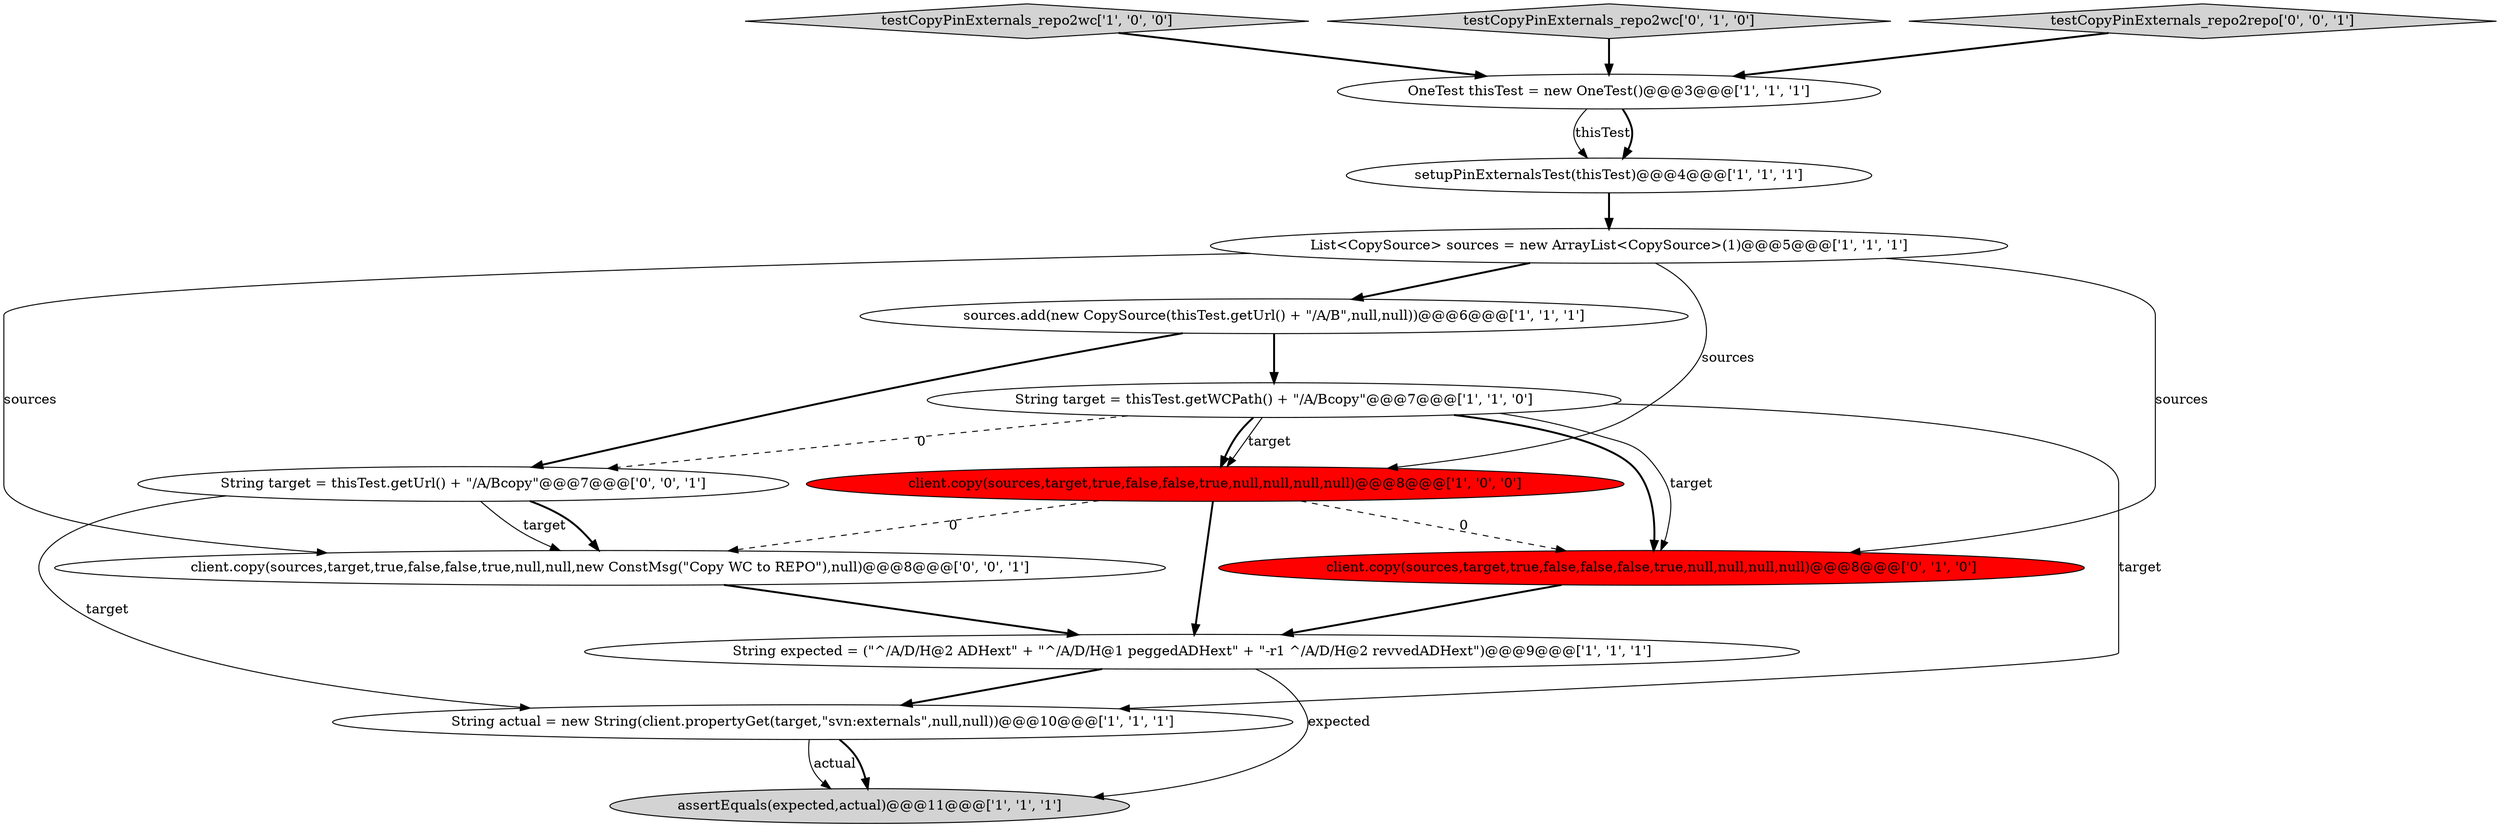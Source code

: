 digraph {
13 [style = filled, label = "client.copy(sources,target,true,false,false,true,null,null,new ConstMsg(\"Copy WC to REPO\"),null)@@@8@@@['0', '0', '1']", fillcolor = white, shape = ellipse image = "AAA0AAABBB3BBB"];
8 [style = filled, label = "client.copy(sources,target,true,false,false,true,null,null,null,null)@@@8@@@['1', '0', '0']", fillcolor = red, shape = ellipse image = "AAA1AAABBB1BBB"];
3 [style = filled, label = "setupPinExternalsTest(thisTest)@@@4@@@['1', '1', '1']", fillcolor = white, shape = ellipse image = "AAA0AAABBB1BBB"];
6 [style = filled, label = "assertEquals(expected,actual)@@@11@@@['1', '1', '1']", fillcolor = lightgray, shape = ellipse image = "AAA0AAABBB1BBB"];
5 [style = filled, label = "String actual = new String(client.propertyGet(target,\"svn:externals\",null,null))@@@10@@@['1', '1', '1']", fillcolor = white, shape = ellipse image = "AAA0AAABBB1BBB"];
2 [style = filled, label = "sources.add(new CopySource(thisTest.getUrl() + \"/A/B\",null,null))@@@6@@@['1', '1', '1']", fillcolor = white, shape = ellipse image = "AAA0AAABBB1BBB"];
11 [style = filled, label = "client.copy(sources,target,true,false,false,false,true,null,null,null,null)@@@8@@@['0', '1', '0']", fillcolor = red, shape = ellipse image = "AAA1AAABBB2BBB"];
9 [style = filled, label = "String target = thisTest.getWCPath() + \"/A/Bcopy\"@@@7@@@['1', '1', '0']", fillcolor = white, shape = ellipse image = "AAA0AAABBB1BBB"];
4 [style = filled, label = "String expected = (\"^/A/D/H@2 ADHext\" + \"^/A/D/H@1 peggedADHext\" + \"-r1 ^/A/D/H@2 revvedADHext\")@@@9@@@['1', '1', '1']", fillcolor = white, shape = ellipse image = "AAA0AAABBB1BBB"];
14 [style = filled, label = "String target = thisTest.getUrl() + \"/A/Bcopy\"@@@7@@@['0', '0', '1']", fillcolor = white, shape = ellipse image = "AAA0AAABBB3BBB"];
1 [style = filled, label = "List<CopySource> sources = new ArrayList<CopySource>(1)@@@5@@@['1', '1', '1']", fillcolor = white, shape = ellipse image = "AAA0AAABBB1BBB"];
0 [style = filled, label = "testCopyPinExternals_repo2wc['1', '0', '0']", fillcolor = lightgray, shape = diamond image = "AAA0AAABBB1BBB"];
10 [style = filled, label = "testCopyPinExternals_repo2wc['0', '1', '0']", fillcolor = lightgray, shape = diamond image = "AAA0AAABBB2BBB"];
12 [style = filled, label = "testCopyPinExternals_repo2repo['0', '0', '1']", fillcolor = lightgray, shape = diamond image = "AAA0AAABBB3BBB"];
7 [style = filled, label = "OneTest thisTest = new OneTest()@@@3@@@['1', '1', '1']", fillcolor = white, shape = ellipse image = "AAA0AAABBB1BBB"];
9->11 [style = bold, label=""];
3->1 [style = bold, label=""];
1->13 [style = solid, label="sources"];
5->6 [style = solid, label="actual"];
11->4 [style = bold, label=""];
1->11 [style = solid, label="sources"];
2->9 [style = bold, label=""];
9->8 [style = bold, label=""];
7->3 [style = solid, label="thisTest"];
10->7 [style = bold, label=""];
9->5 [style = solid, label="target"];
12->7 [style = bold, label=""];
7->3 [style = bold, label=""];
8->13 [style = dashed, label="0"];
0->7 [style = bold, label=""];
9->8 [style = solid, label="target"];
4->6 [style = solid, label="expected"];
9->14 [style = dashed, label="0"];
5->6 [style = bold, label=""];
2->14 [style = bold, label=""];
14->5 [style = solid, label="target"];
14->13 [style = solid, label="target"];
1->2 [style = bold, label=""];
9->11 [style = solid, label="target"];
8->4 [style = bold, label=""];
14->13 [style = bold, label=""];
8->11 [style = dashed, label="0"];
4->5 [style = bold, label=""];
1->8 [style = solid, label="sources"];
13->4 [style = bold, label=""];
}
